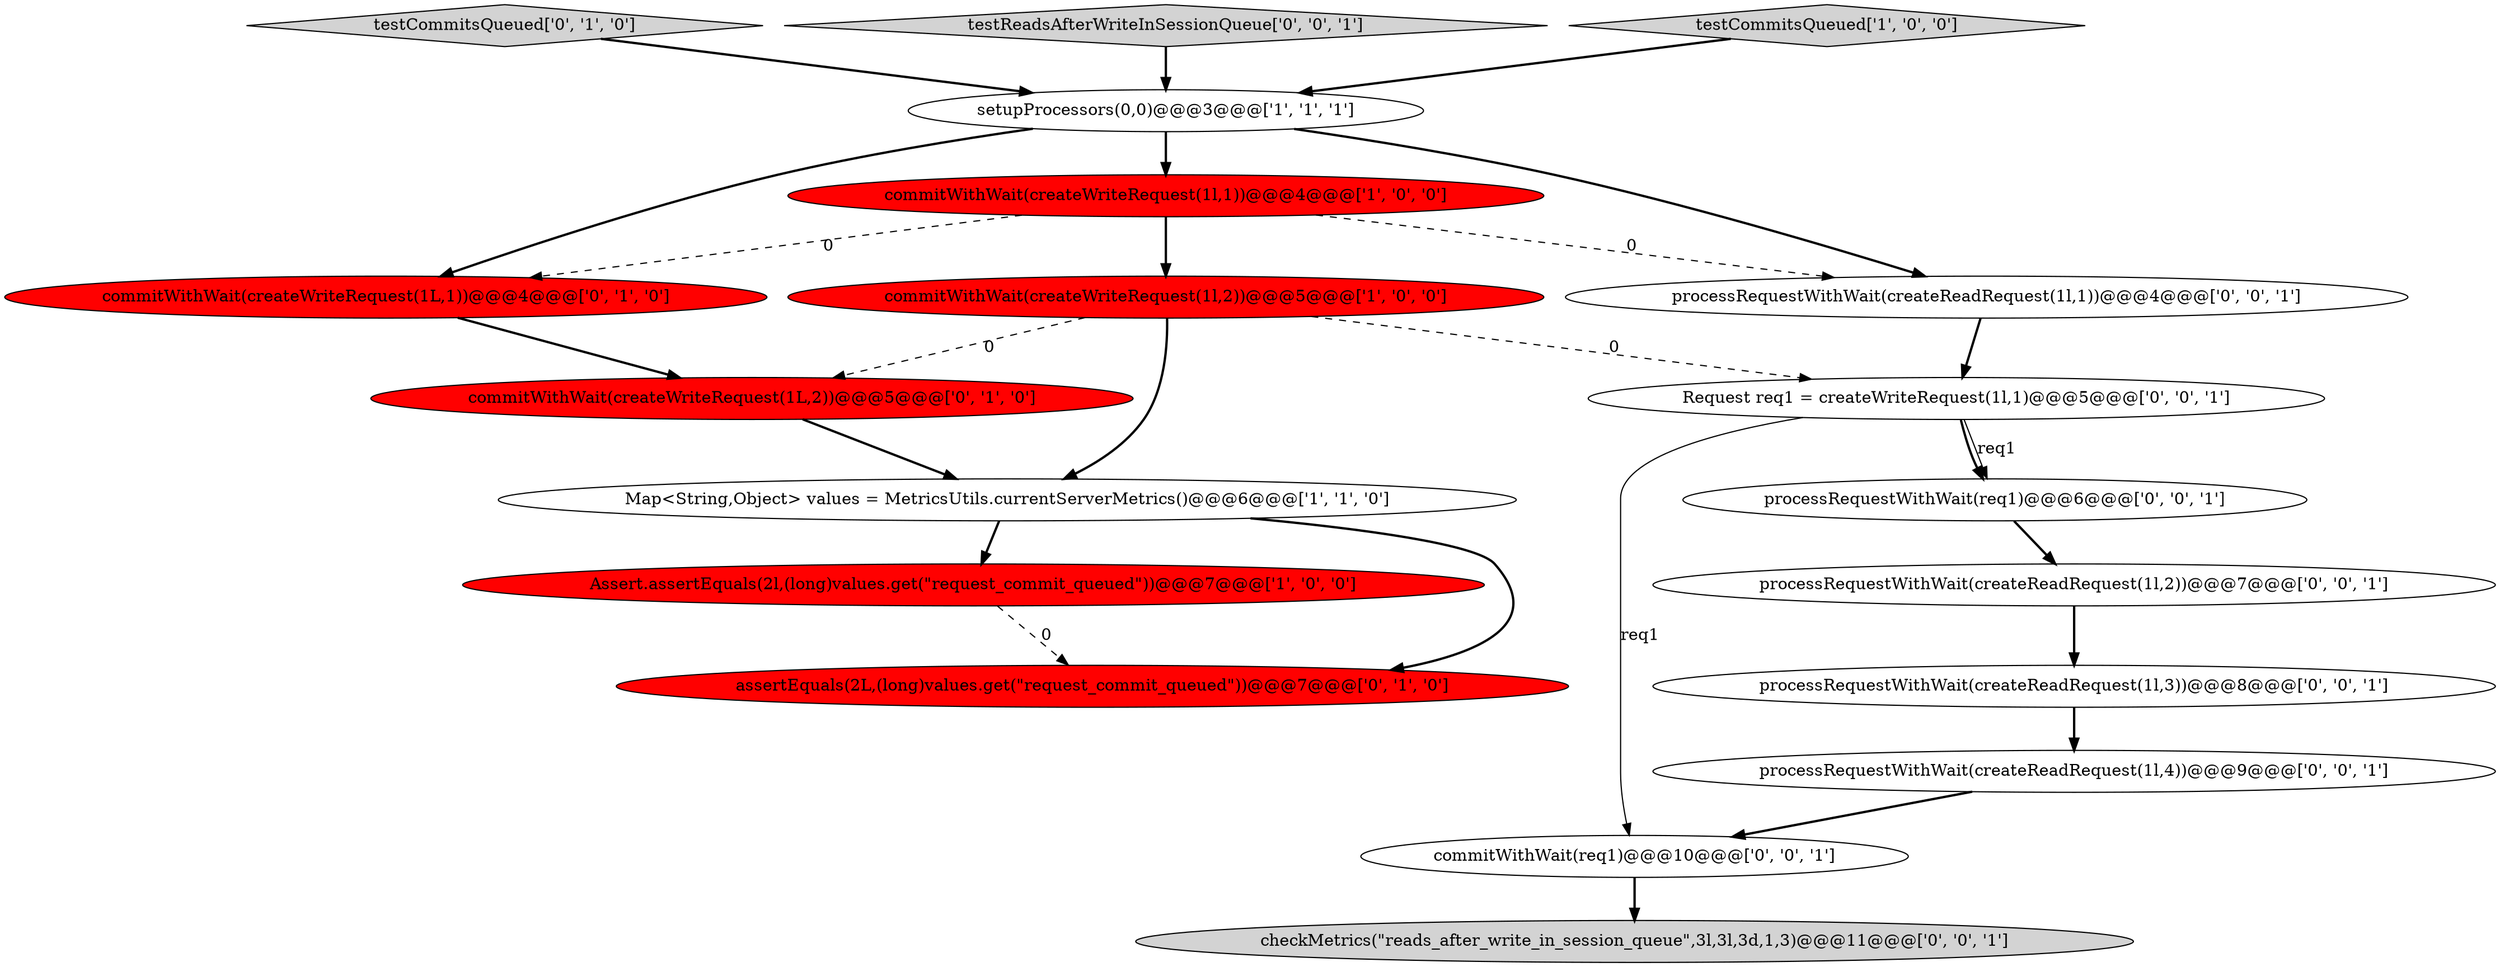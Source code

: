 digraph {
16 [style = filled, label = "processRequestWithWait(req1)@@@6@@@['0', '0', '1']", fillcolor = white, shape = ellipse image = "AAA0AAABBB3BBB"];
13 [style = filled, label = "processRequestWithWait(createReadRequest(1l,4))@@@9@@@['0', '0', '1']", fillcolor = white, shape = ellipse image = "AAA0AAABBB3BBB"];
15 [style = filled, label = "checkMetrics(\"reads_after_write_in_session_queue\",3l,3l,3d,1,3)@@@11@@@['0', '0', '1']", fillcolor = lightgray, shape = ellipse image = "AAA0AAABBB3BBB"];
7 [style = filled, label = "testCommitsQueued['0', '1', '0']", fillcolor = lightgray, shape = diamond image = "AAA0AAABBB2BBB"];
6 [style = filled, label = "commitWithWait(createWriteRequest(1L,1))@@@4@@@['0', '1', '0']", fillcolor = red, shape = ellipse image = "AAA1AAABBB2BBB"];
3 [style = filled, label = "Assert.assertEquals(2l,(long)values.get(\"request_commit_queued\"))@@@7@@@['1', '0', '0']", fillcolor = red, shape = ellipse image = "AAA1AAABBB1BBB"];
2 [style = filled, label = "commitWithWait(createWriteRequest(1l,1))@@@4@@@['1', '0', '0']", fillcolor = red, shape = ellipse image = "AAA1AAABBB1BBB"];
9 [style = filled, label = "commitWithWait(createWriteRequest(1L,2))@@@5@@@['0', '1', '0']", fillcolor = red, shape = ellipse image = "AAA1AAABBB2BBB"];
10 [style = filled, label = "processRequestWithWait(createReadRequest(1l,2))@@@7@@@['0', '0', '1']", fillcolor = white, shape = ellipse image = "AAA0AAABBB3BBB"];
12 [style = filled, label = "processRequestWithWait(createReadRequest(1l,3))@@@8@@@['0', '0', '1']", fillcolor = white, shape = ellipse image = "AAA0AAABBB3BBB"];
14 [style = filled, label = "testReadsAfterWriteInSessionQueue['0', '0', '1']", fillcolor = lightgray, shape = diamond image = "AAA0AAABBB3BBB"];
17 [style = filled, label = "processRequestWithWait(createReadRequest(1l,1))@@@4@@@['0', '0', '1']", fillcolor = white, shape = ellipse image = "AAA0AAABBB3BBB"];
18 [style = filled, label = "commitWithWait(req1)@@@10@@@['0', '0', '1']", fillcolor = white, shape = ellipse image = "AAA0AAABBB3BBB"];
0 [style = filled, label = "commitWithWait(createWriteRequest(1l,2))@@@5@@@['1', '0', '0']", fillcolor = red, shape = ellipse image = "AAA1AAABBB1BBB"];
1 [style = filled, label = "Map<String,Object> values = MetricsUtils.currentServerMetrics()@@@6@@@['1', '1', '0']", fillcolor = white, shape = ellipse image = "AAA0AAABBB1BBB"];
8 [style = filled, label = "assertEquals(2L,(long)values.get(\"request_commit_queued\"))@@@7@@@['0', '1', '0']", fillcolor = red, shape = ellipse image = "AAA1AAABBB2BBB"];
11 [style = filled, label = "Request req1 = createWriteRequest(1l,1)@@@5@@@['0', '0', '1']", fillcolor = white, shape = ellipse image = "AAA0AAABBB3BBB"];
5 [style = filled, label = "setupProcessors(0,0)@@@3@@@['1', '1', '1']", fillcolor = white, shape = ellipse image = "AAA0AAABBB1BBB"];
4 [style = filled, label = "testCommitsQueued['1', '0', '0']", fillcolor = lightgray, shape = diamond image = "AAA0AAABBB1BBB"];
11->16 [style = bold, label=""];
1->8 [style = bold, label=""];
16->10 [style = bold, label=""];
18->15 [style = bold, label=""];
11->18 [style = solid, label="req1"];
1->3 [style = bold, label=""];
0->11 [style = dashed, label="0"];
5->17 [style = bold, label=""];
2->17 [style = dashed, label="0"];
12->13 [style = bold, label=""];
5->2 [style = bold, label=""];
7->5 [style = bold, label=""];
2->0 [style = bold, label=""];
5->6 [style = bold, label=""];
10->12 [style = bold, label=""];
0->1 [style = bold, label=""];
11->16 [style = solid, label="req1"];
2->6 [style = dashed, label="0"];
3->8 [style = dashed, label="0"];
0->9 [style = dashed, label="0"];
6->9 [style = bold, label=""];
9->1 [style = bold, label=""];
4->5 [style = bold, label=""];
13->18 [style = bold, label=""];
14->5 [style = bold, label=""];
17->11 [style = bold, label=""];
}
